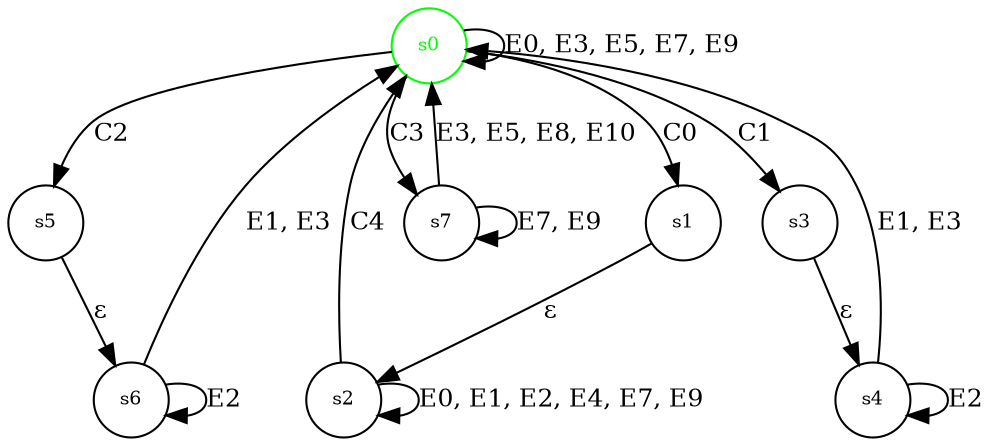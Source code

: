 
digraph ColumnResizing{
  node [shape = circle, fontsize = 9];
  edge [ fontsize = 12];

  s0 [label="s0" color = green, fontcolor = green,];
  s5 [label="s5"];
  s6 [label="s6"];
  s1 [label="s1"];
  s2 [label="s2"];
  s3 [label="s3"];
  s4 [label="s4"];


  s0 -> s0 [label = "E0, E3, E5, E7, E9"];
  s0 -> s5 [label = "C2"];
  s0 -> s1 [label = "C0"];
  s0 -> s3 [label = "C1"];
  s5 -> s6 [label = "&#949;"];
  s6 -> s6 [label = "E2"];
  s6 -> s0 [label = "E1, E3" ];
  s1 -> s2 [label = "&#949;"];
  s2 -> s2 [label = "E0, E1, E2, E4, E7, E9"];
  s2 -> s0 [label = "C4"];
  s3 -> s4 [label = "&#949;"];
  s4 -> s0 [label = "E1, E3"];
  s4 -> s4 [label = "E2"];
  s0 -> s7 [label = "C3"];
  s7 -> s7 [label = "E7, E9"];
  s7 -> s0 [label = "E3, E5, E8, E10"];
  
  { rank=same; s5, s7 }
}

/**
Parameters:
originalTable (TableModel)

Fields:
selectedRows (ArrayTableModel) 
  - The model that keeps track of which rows are selected
highlightedRow (number) - The row currently highlighted
previousRow (number) - The last row that was current
currentRow (number) - The row the mouse is currently inside or 
  that the keyboard is focued on
isShiftDown (boolean) - Keeps trackXX of if SHIFT is down
isCtrlDown (boolean) - Keeps track of if CTRL is down
isMouseDown (boolean) - Keeps track of the left mouse button
isUpDown (boolean) - Keeps track of if the up key is down
isDownDown (boolean) - Keeps track of if the down key is down
isAdding (boolean) - Keeps track of if rows should be added

Initialization:
selectedRows = new ArrayTable()
for(row in OriginalTable) {
  selectedRows.add([false]);
}
add row 0 to selectedRows
hilightedRow = 0
previousRow = 0
currentRow = 0
isShiftDown = false
isCtrlDown = false
isMouseDown = false
isUpDown = false
isDownDown = false
isAdding = true

States:
s0: Starting state.
  if(!isMouseDown && !this.isDownDown && !this.isUpDown) {
    this.currentRow = this.hilightedRow;
  }
s1:
  selectedRows = clear all true values
  previousRow = highlightedRow
  isAdding = true;
s2: 
  if(currentRow >= previousRow && currentRow >= highlightedRow
      || currentRow <= previousRow && currentRow <= highlightedRow) {
    add rows from previousRow to currentRow
  } else {
    remove rows from previousRow to currentRow
  }
s3:
  highlightedRow = currentRow
  previousRow = highlightedRow
  if(current in selected[]) {
    isAdding = false;
  } else {
    isAdding = true;
  }
s4:
  if(isAdding) {
    if(currentRow >= previousRow && currentRow >= highlightedRow
        || currentRow <= previousRow && currentRow <= highlightedRow) {
      add rows from previousRow to currentRow
    } else {
      remove rows from previousRow to currentRow
    }
  } else {
    if(currentRow >= previousRow && currentRow >= highlightedRow
        || currentRow <= previousRow && currentRow <= highlightedRow) {
      add rows from previousRow to currentRow
    } else {
      remove rows from previousRow to currentRow
    }
  }
s5:
  selectedRows = clear all true values
  highlightedRow = currentRow
  previousRow = highlightedRow
s6:
  if(currentRow >= previousRow && currentRow >= highlightedRow
      || currentRow <= previousRow && currentRow <= highlightedRow) {
    add rows from previousRow to currentRow
  } else {
    remove rows from previousRow to currentRow
  }
s7:
  selectedRows = clear all true values
  highlightedRow = currentRow
  add hilightedRow to selectedRows

C0: isShiftDown && (isMouseDown || isUpDown || isDownDown)
C1: isCtrlDown && isMouseDown
C2: !isShiftDown && !isCtrlDown && isMouseDown
C3: !isShiftDown && !isCtrlDown && (isUpDown || isDownDown)
C4: !isMouseDown && !isShiftDown


E0: Mouse Down
  isMouseDown = true
  currentRow = row
E1: Mouse Up
  isMouseDown = false
E2: Mouse Enters a row ()
  if(isMouseDown): 
    currentRow = row
E3: Shift Down
  isShiftDown = true
E4: Shift Up
  isShiftDown = false
E5: Ctrl Down
  isCtrlDown = true
E6: Ctrl Up
  isCtrlDown = false
E7: Up Button Down
  isUpDown = true
  if (currentRow != 0 && !isMouseDown):
    currentRow = currentRow - 1
E8: Up Button Up
  isUpDown = false
E9: Down Button Down
  isDownDown = true
  if(currentRow < selectedtable && !isMouseDown) {
    currentRow = currentRow + 1
  }
E10: Down Button Up
   isDownDown = false
*/
